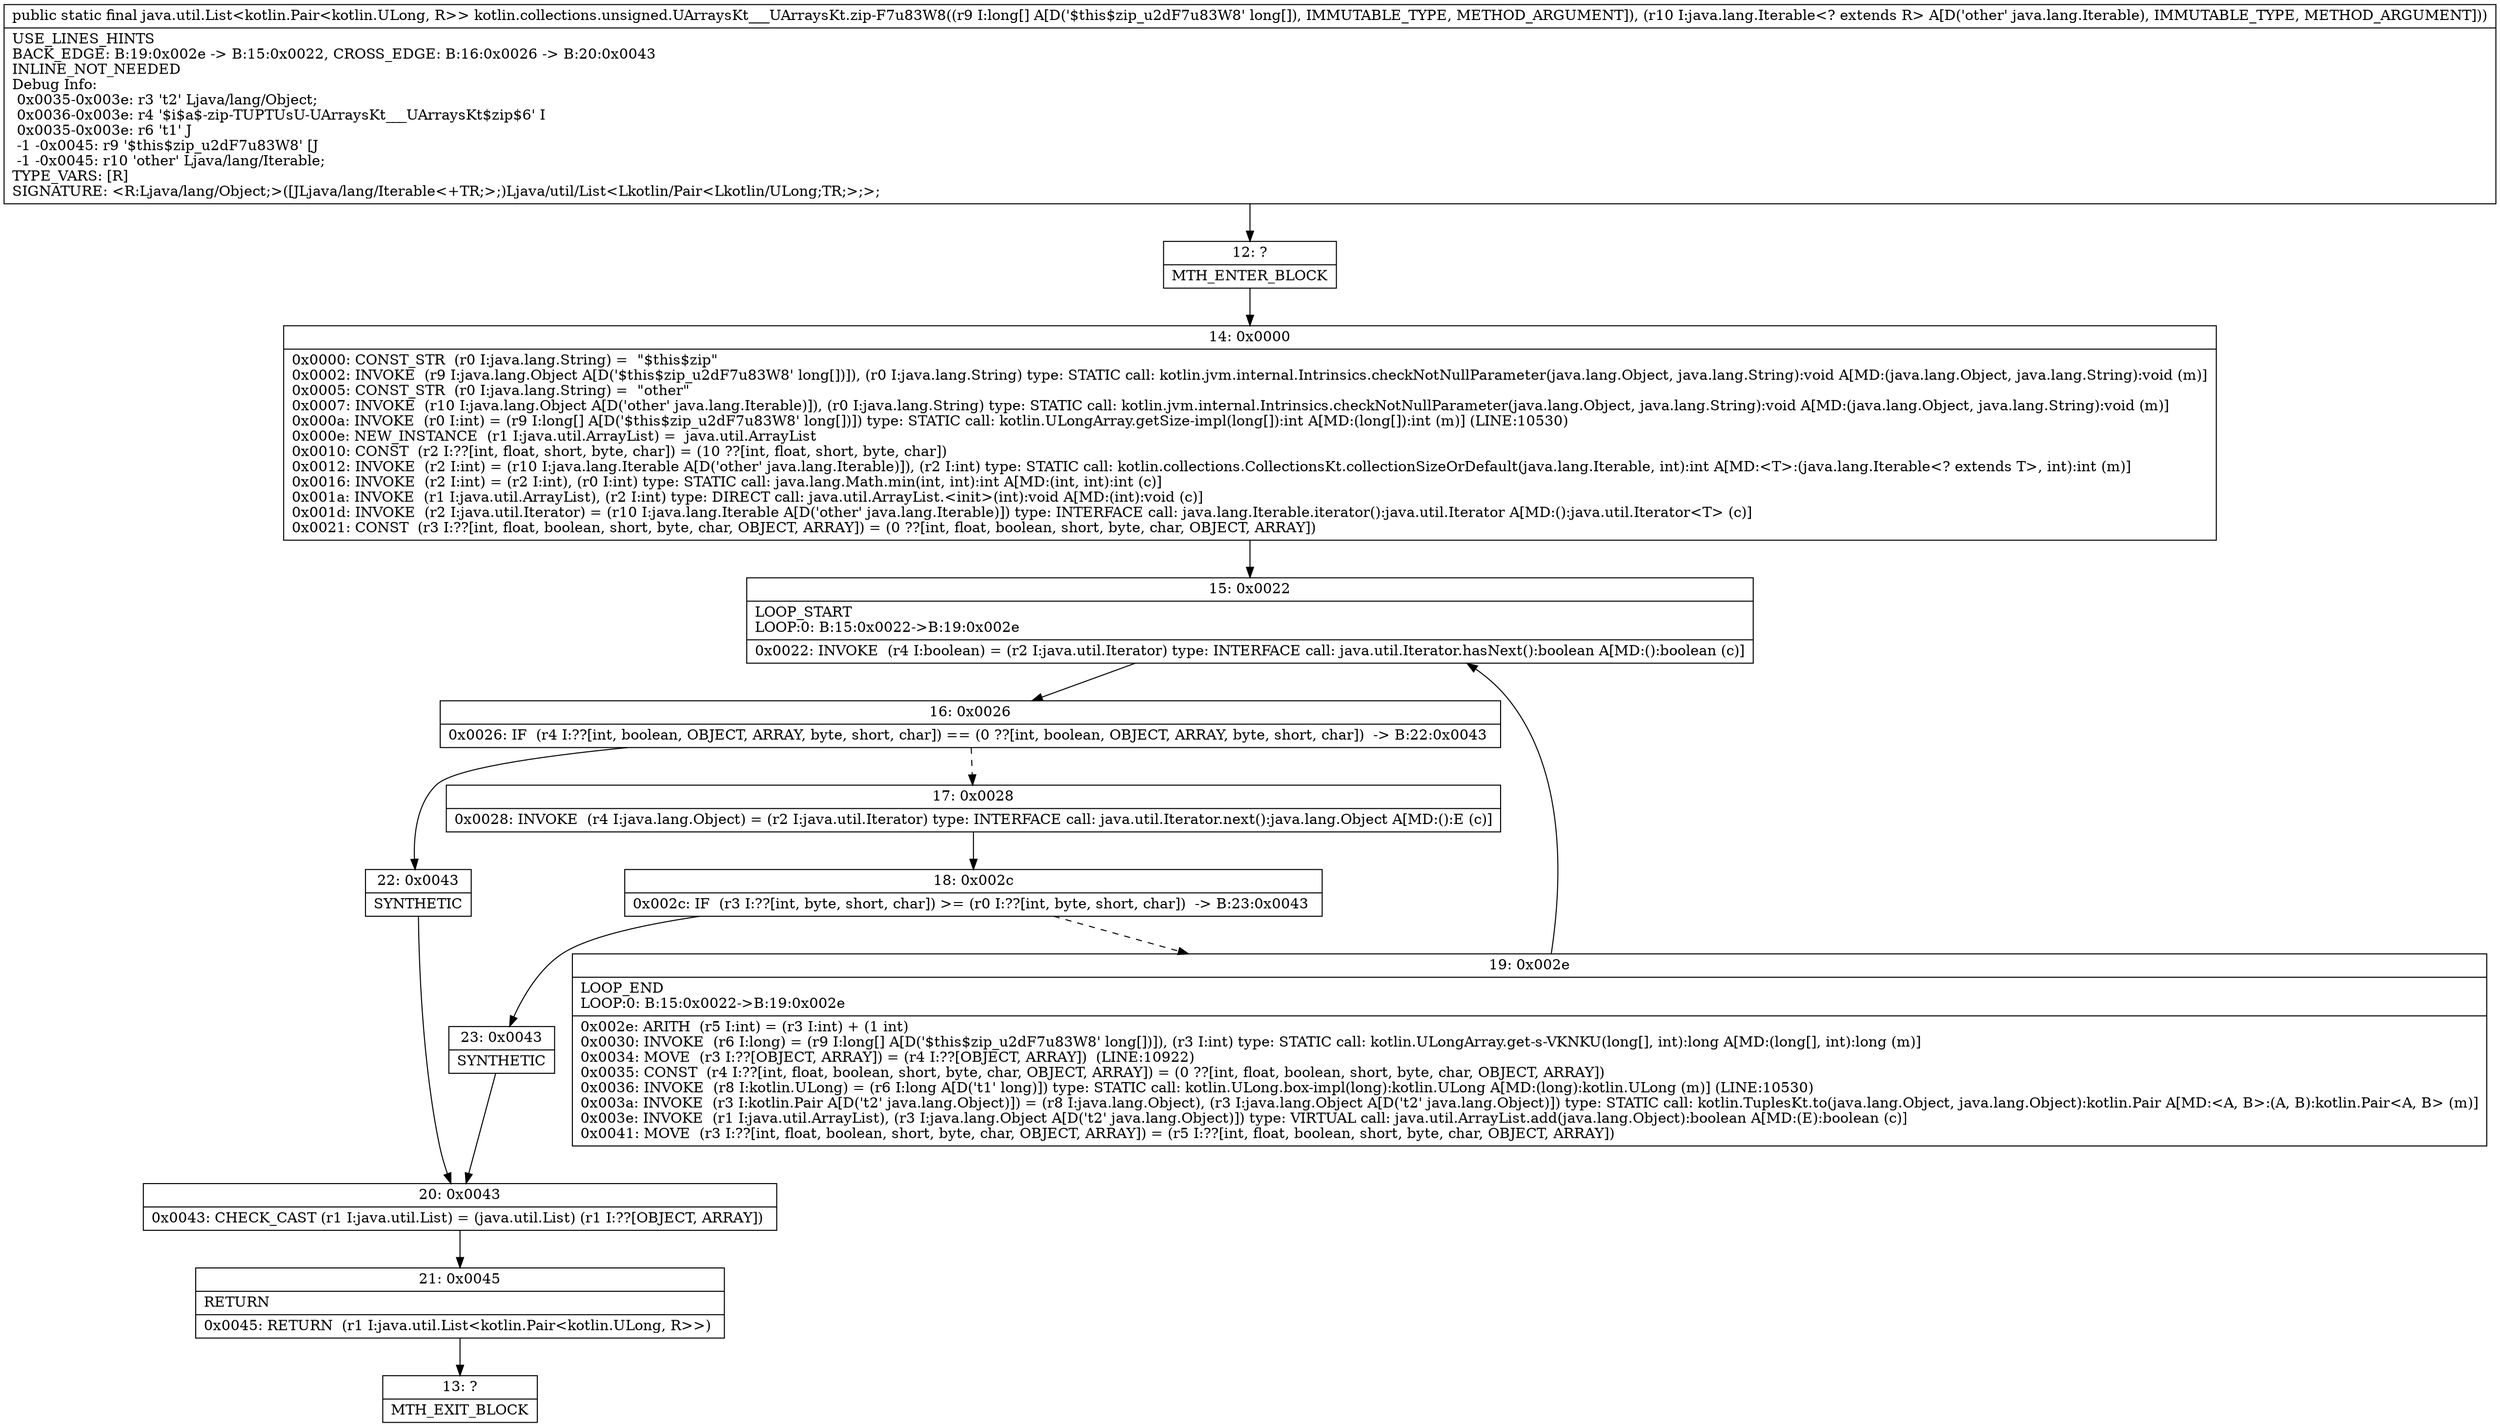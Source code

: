 digraph "CFG forkotlin.collections.unsigned.UArraysKt___UArraysKt.zip\-F7u83W8([JLjava\/lang\/Iterable;)Ljava\/util\/List;" {
Node_12 [shape=record,label="{12\:\ ?|MTH_ENTER_BLOCK\l}"];
Node_14 [shape=record,label="{14\:\ 0x0000|0x0000: CONST_STR  (r0 I:java.lang.String) =  \"$this$zip\" \l0x0002: INVOKE  (r9 I:java.lang.Object A[D('$this$zip_u2dF7u83W8' long[])]), (r0 I:java.lang.String) type: STATIC call: kotlin.jvm.internal.Intrinsics.checkNotNullParameter(java.lang.Object, java.lang.String):void A[MD:(java.lang.Object, java.lang.String):void (m)]\l0x0005: CONST_STR  (r0 I:java.lang.String) =  \"other\" \l0x0007: INVOKE  (r10 I:java.lang.Object A[D('other' java.lang.Iterable)]), (r0 I:java.lang.String) type: STATIC call: kotlin.jvm.internal.Intrinsics.checkNotNullParameter(java.lang.Object, java.lang.String):void A[MD:(java.lang.Object, java.lang.String):void (m)]\l0x000a: INVOKE  (r0 I:int) = (r9 I:long[] A[D('$this$zip_u2dF7u83W8' long[])]) type: STATIC call: kotlin.ULongArray.getSize\-impl(long[]):int A[MD:(long[]):int (m)] (LINE:10530)\l0x000e: NEW_INSTANCE  (r1 I:java.util.ArrayList) =  java.util.ArrayList \l0x0010: CONST  (r2 I:??[int, float, short, byte, char]) = (10 ??[int, float, short, byte, char]) \l0x0012: INVOKE  (r2 I:int) = (r10 I:java.lang.Iterable A[D('other' java.lang.Iterable)]), (r2 I:int) type: STATIC call: kotlin.collections.CollectionsKt.collectionSizeOrDefault(java.lang.Iterable, int):int A[MD:\<T\>:(java.lang.Iterable\<? extends T\>, int):int (m)]\l0x0016: INVOKE  (r2 I:int) = (r2 I:int), (r0 I:int) type: STATIC call: java.lang.Math.min(int, int):int A[MD:(int, int):int (c)]\l0x001a: INVOKE  (r1 I:java.util.ArrayList), (r2 I:int) type: DIRECT call: java.util.ArrayList.\<init\>(int):void A[MD:(int):void (c)]\l0x001d: INVOKE  (r2 I:java.util.Iterator) = (r10 I:java.lang.Iterable A[D('other' java.lang.Iterable)]) type: INTERFACE call: java.lang.Iterable.iterator():java.util.Iterator A[MD:():java.util.Iterator\<T\> (c)]\l0x0021: CONST  (r3 I:??[int, float, boolean, short, byte, char, OBJECT, ARRAY]) = (0 ??[int, float, boolean, short, byte, char, OBJECT, ARRAY]) \l}"];
Node_15 [shape=record,label="{15\:\ 0x0022|LOOP_START\lLOOP:0: B:15:0x0022\-\>B:19:0x002e\l|0x0022: INVOKE  (r4 I:boolean) = (r2 I:java.util.Iterator) type: INTERFACE call: java.util.Iterator.hasNext():boolean A[MD:():boolean (c)]\l}"];
Node_16 [shape=record,label="{16\:\ 0x0026|0x0026: IF  (r4 I:??[int, boolean, OBJECT, ARRAY, byte, short, char]) == (0 ??[int, boolean, OBJECT, ARRAY, byte, short, char])  \-\> B:22:0x0043 \l}"];
Node_17 [shape=record,label="{17\:\ 0x0028|0x0028: INVOKE  (r4 I:java.lang.Object) = (r2 I:java.util.Iterator) type: INTERFACE call: java.util.Iterator.next():java.lang.Object A[MD:():E (c)]\l}"];
Node_18 [shape=record,label="{18\:\ 0x002c|0x002c: IF  (r3 I:??[int, byte, short, char]) \>= (r0 I:??[int, byte, short, char])  \-\> B:23:0x0043 \l}"];
Node_19 [shape=record,label="{19\:\ 0x002e|LOOP_END\lLOOP:0: B:15:0x0022\-\>B:19:0x002e\l|0x002e: ARITH  (r5 I:int) = (r3 I:int) + (1 int) \l0x0030: INVOKE  (r6 I:long) = (r9 I:long[] A[D('$this$zip_u2dF7u83W8' long[])]), (r3 I:int) type: STATIC call: kotlin.ULongArray.get\-s\-VKNKU(long[], int):long A[MD:(long[], int):long (m)]\l0x0034: MOVE  (r3 I:??[OBJECT, ARRAY]) = (r4 I:??[OBJECT, ARRAY])  (LINE:10922)\l0x0035: CONST  (r4 I:??[int, float, boolean, short, byte, char, OBJECT, ARRAY]) = (0 ??[int, float, boolean, short, byte, char, OBJECT, ARRAY]) \l0x0036: INVOKE  (r8 I:kotlin.ULong) = (r6 I:long A[D('t1' long)]) type: STATIC call: kotlin.ULong.box\-impl(long):kotlin.ULong A[MD:(long):kotlin.ULong (m)] (LINE:10530)\l0x003a: INVOKE  (r3 I:kotlin.Pair A[D('t2' java.lang.Object)]) = (r8 I:java.lang.Object), (r3 I:java.lang.Object A[D('t2' java.lang.Object)]) type: STATIC call: kotlin.TuplesKt.to(java.lang.Object, java.lang.Object):kotlin.Pair A[MD:\<A, B\>:(A, B):kotlin.Pair\<A, B\> (m)]\l0x003e: INVOKE  (r1 I:java.util.ArrayList), (r3 I:java.lang.Object A[D('t2' java.lang.Object)]) type: VIRTUAL call: java.util.ArrayList.add(java.lang.Object):boolean A[MD:(E):boolean (c)]\l0x0041: MOVE  (r3 I:??[int, float, boolean, short, byte, char, OBJECT, ARRAY]) = (r5 I:??[int, float, boolean, short, byte, char, OBJECT, ARRAY]) \l}"];
Node_23 [shape=record,label="{23\:\ 0x0043|SYNTHETIC\l}"];
Node_20 [shape=record,label="{20\:\ 0x0043|0x0043: CHECK_CAST (r1 I:java.util.List) = (java.util.List) (r1 I:??[OBJECT, ARRAY]) \l}"];
Node_21 [shape=record,label="{21\:\ 0x0045|RETURN\l|0x0045: RETURN  (r1 I:java.util.List\<kotlin.Pair\<kotlin.ULong, R\>\>) \l}"];
Node_13 [shape=record,label="{13\:\ ?|MTH_EXIT_BLOCK\l}"];
Node_22 [shape=record,label="{22\:\ 0x0043|SYNTHETIC\l}"];
MethodNode[shape=record,label="{public static final java.util.List\<kotlin.Pair\<kotlin.ULong, R\>\> kotlin.collections.unsigned.UArraysKt___UArraysKt.zip\-F7u83W8((r9 I:long[] A[D('$this$zip_u2dF7u83W8' long[]), IMMUTABLE_TYPE, METHOD_ARGUMENT]), (r10 I:java.lang.Iterable\<? extends R\> A[D('other' java.lang.Iterable), IMMUTABLE_TYPE, METHOD_ARGUMENT]))  | USE_LINES_HINTS\lBACK_EDGE: B:19:0x002e \-\> B:15:0x0022, CROSS_EDGE: B:16:0x0026 \-\> B:20:0x0043\lINLINE_NOT_NEEDED\lDebug Info:\l  0x0035\-0x003e: r3 't2' Ljava\/lang\/Object;\l  0x0036\-0x003e: r4 '$i$a$\-zip\-TUPTUsU\-UArraysKt___UArraysKt$zip$6' I\l  0x0035\-0x003e: r6 't1' J\l  \-1 \-0x0045: r9 '$this$zip_u2dF7u83W8' [J\l  \-1 \-0x0045: r10 'other' Ljava\/lang\/Iterable;\lTYPE_VARS: [R]\lSIGNATURE: \<R:Ljava\/lang\/Object;\>([JLjava\/lang\/Iterable\<+TR;\>;)Ljava\/util\/List\<Lkotlin\/Pair\<Lkotlin\/ULong;TR;\>;\>;\l}"];
MethodNode -> Node_12;Node_12 -> Node_14;
Node_14 -> Node_15;
Node_15 -> Node_16;
Node_16 -> Node_17[style=dashed];
Node_16 -> Node_22;
Node_17 -> Node_18;
Node_18 -> Node_19[style=dashed];
Node_18 -> Node_23;
Node_19 -> Node_15;
Node_23 -> Node_20;
Node_20 -> Node_21;
Node_21 -> Node_13;
Node_22 -> Node_20;
}

